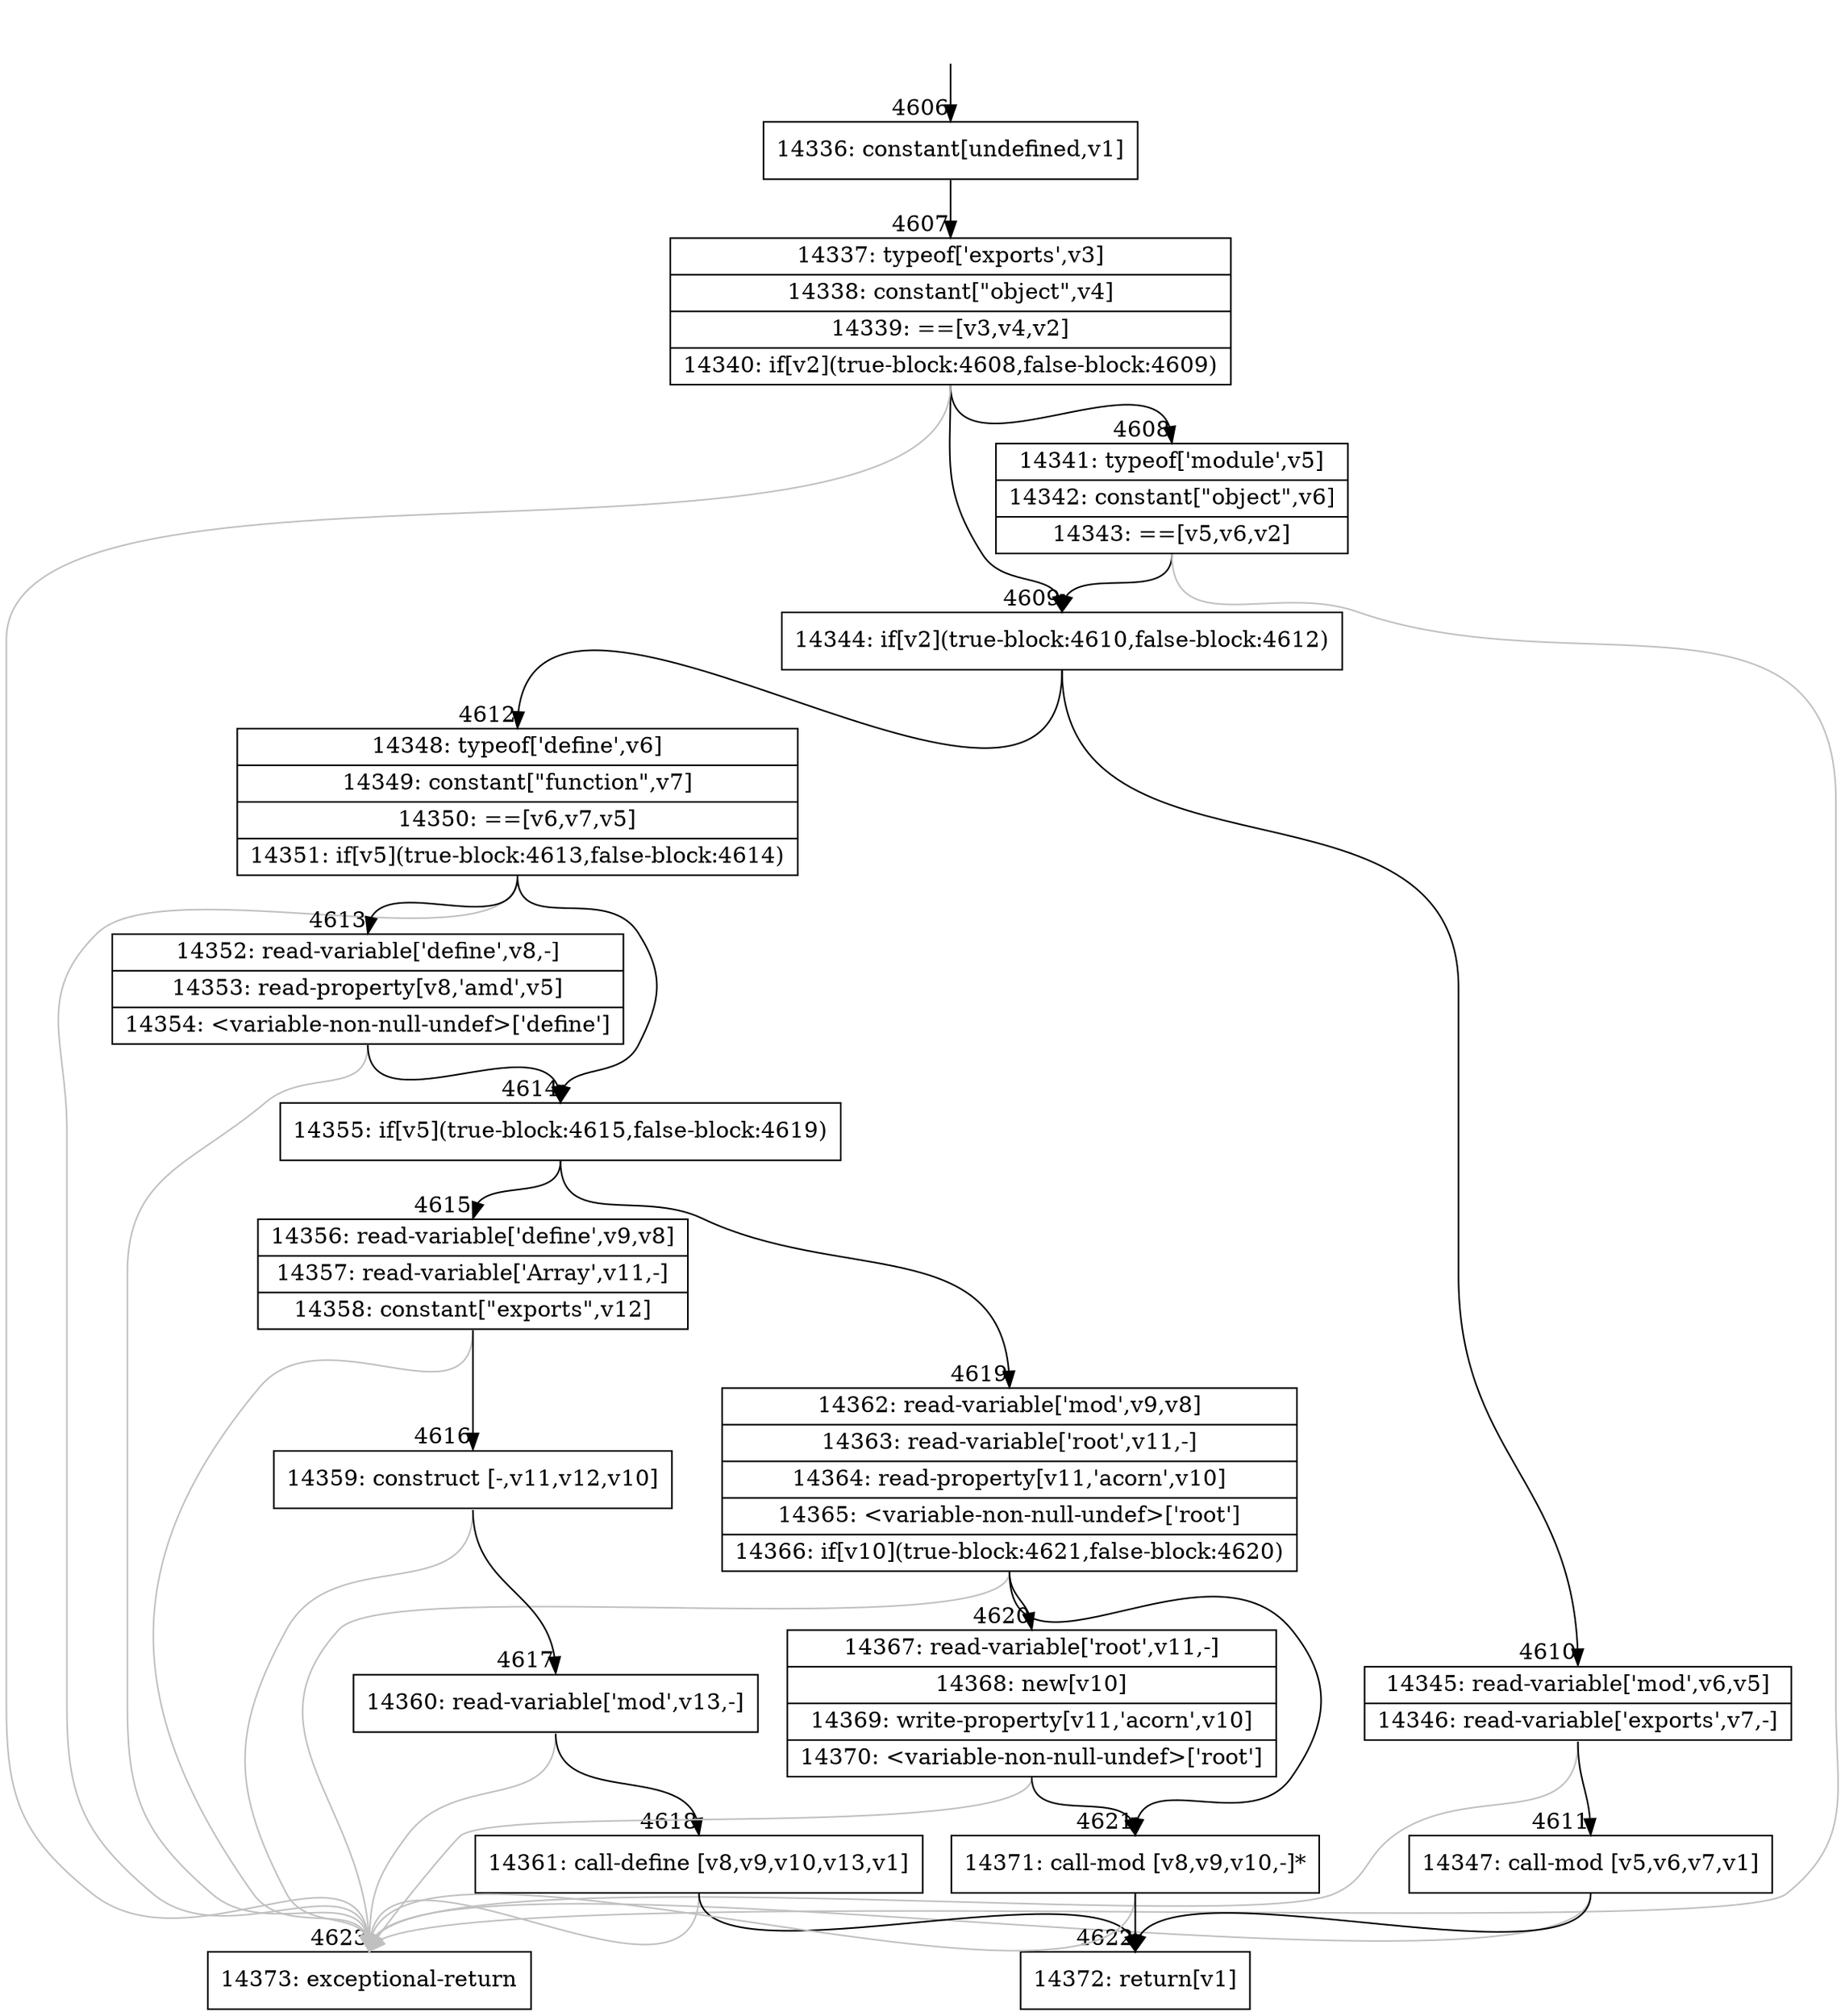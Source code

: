digraph {
rankdir="TD"
BB_entry281[shape=none,label=""];
BB_entry281 -> BB4606 [tailport=s, headport=n, headlabel="    4606"]
BB4606 [shape=record label="{14336: constant[undefined,v1]}" ] 
BB4606 -> BB4607 [tailport=s, headport=n, headlabel="      4607"]
BB4607 [shape=record label="{14337: typeof['exports',v3]|14338: constant[\"object\",v4]|14339: ==[v3,v4,v2]|14340: if[v2](true-block:4608,false-block:4609)}" ] 
BB4607 -> BB4609 [tailport=s, headport=n, headlabel="      4609"]
BB4607 -> BB4608 [tailport=s, headport=n, headlabel="      4608"]
BB4607 -> BB4623 [tailport=s, headport=n, color=gray, headlabel="      4623"]
BB4608 [shape=record label="{14341: typeof['module',v5]|14342: constant[\"object\",v6]|14343: ==[v5,v6,v2]}" ] 
BB4608 -> BB4609 [tailport=s, headport=n]
BB4608 -> BB4623 [tailport=s, headport=n, color=gray]
BB4609 [shape=record label="{14344: if[v2](true-block:4610,false-block:4612)}" ] 
BB4609 -> BB4610 [tailport=s, headport=n, headlabel="      4610"]
BB4609 -> BB4612 [tailport=s, headport=n, headlabel="      4612"]
BB4610 [shape=record label="{14345: read-variable['mod',v6,v5]|14346: read-variable['exports',v7,-]}" ] 
BB4610 -> BB4611 [tailport=s, headport=n, headlabel="      4611"]
BB4610 -> BB4623 [tailport=s, headport=n, color=gray]
BB4611 [shape=record label="{14347: call-mod [v5,v6,v7,v1]}" ] 
BB4611 -> BB4622 [tailport=s, headport=n, headlabel="      4622"]
BB4611 -> BB4623 [tailport=s, headport=n, color=gray]
BB4612 [shape=record label="{14348: typeof['define',v6]|14349: constant[\"function\",v7]|14350: ==[v6,v7,v5]|14351: if[v5](true-block:4613,false-block:4614)}" ] 
BB4612 -> BB4614 [tailport=s, headport=n, headlabel="      4614"]
BB4612 -> BB4613 [tailport=s, headport=n, headlabel="      4613"]
BB4612 -> BB4623 [tailport=s, headport=n, color=gray]
BB4613 [shape=record label="{14352: read-variable['define',v8,-]|14353: read-property[v8,'amd',v5]|14354: \<variable-non-null-undef\>['define']}" ] 
BB4613 -> BB4614 [tailport=s, headport=n]
BB4613 -> BB4623 [tailport=s, headport=n, color=gray]
BB4614 [shape=record label="{14355: if[v5](true-block:4615,false-block:4619)}" ] 
BB4614 -> BB4615 [tailport=s, headport=n, headlabel="      4615"]
BB4614 -> BB4619 [tailport=s, headport=n, headlabel="      4619"]
BB4615 [shape=record label="{14356: read-variable['define',v9,v8]|14357: read-variable['Array',v11,-]|14358: constant[\"exports\",v12]}" ] 
BB4615 -> BB4616 [tailport=s, headport=n, headlabel="      4616"]
BB4615 -> BB4623 [tailport=s, headport=n, color=gray]
BB4616 [shape=record label="{14359: construct [-,v11,v12,v10]}" ] 
BB4616 -> BB4617 [tailport=s, headport=n, headlabel="      4617"]
BB4616 -> BB4623 [tailport=s, headport=n, color=gray]
BB4617 [shape=record label="{14360: read-variable['mod',v13,-]}" ] 
BB4617 -> BB4618 [tailport=s, headport=n, headlabel="      4618"]
BB4617 -> BB4623 [tailport=s, headport=n, color=gray]
BB4618 [shape=record label="{14361: call-define [v8,v9,v10,v13,v1]}" ] 
BB4618 -> BB4622 [tailport=s, headport=n]
BB4618 -> BB4623 [tailport=s, headport=n, color=gray]
BB4619 [shape=record label="{14362: read-variable['mod',v9,v8]|14363: read-variable['root',v11,-]|14364: read-property[v11,'acorn',v10]|14365: \<variable-non-null-undef\>['root']|14366: if[v10](true-block:4621,false-block:4620)}" ] 
BB4619 -> BB4621 [tailport=s, headport=n, headlabel="      4621"]
BB4619 -> BB4620 [tailport=s, headport=n, headlabel="      4620"]
BB4619 -> BB4623 [tailport=s, headport=n, color=gray]
BB4620 [shape=record label="{14367: read-variable['root',v11,-]|14368: new[v10]|14369: write-property[v11,'acorn',v10]|14370: \<variable-non-null-undef\>['root']}" ] 
BB4620 -> BB4621 [tailport=s, headport=n]
BB4620 -> BB4623 [tailport=s, headport=n, color=gray]
BB4621 [shape=record label="{14371: call-mod [v8,v9,v10,-]*}" ] 
BB4621 -> BB4622 [tailport=s, headport=n]
BB4621 -> BB4623 [tailport=s, headport=n, color=gray]
BB4622 [shape=record label="{14372: return[v1]}" ] 
BB4623 [shape=record label="{14373: exceptional-return}" ] 
//#$~ 4582
}
